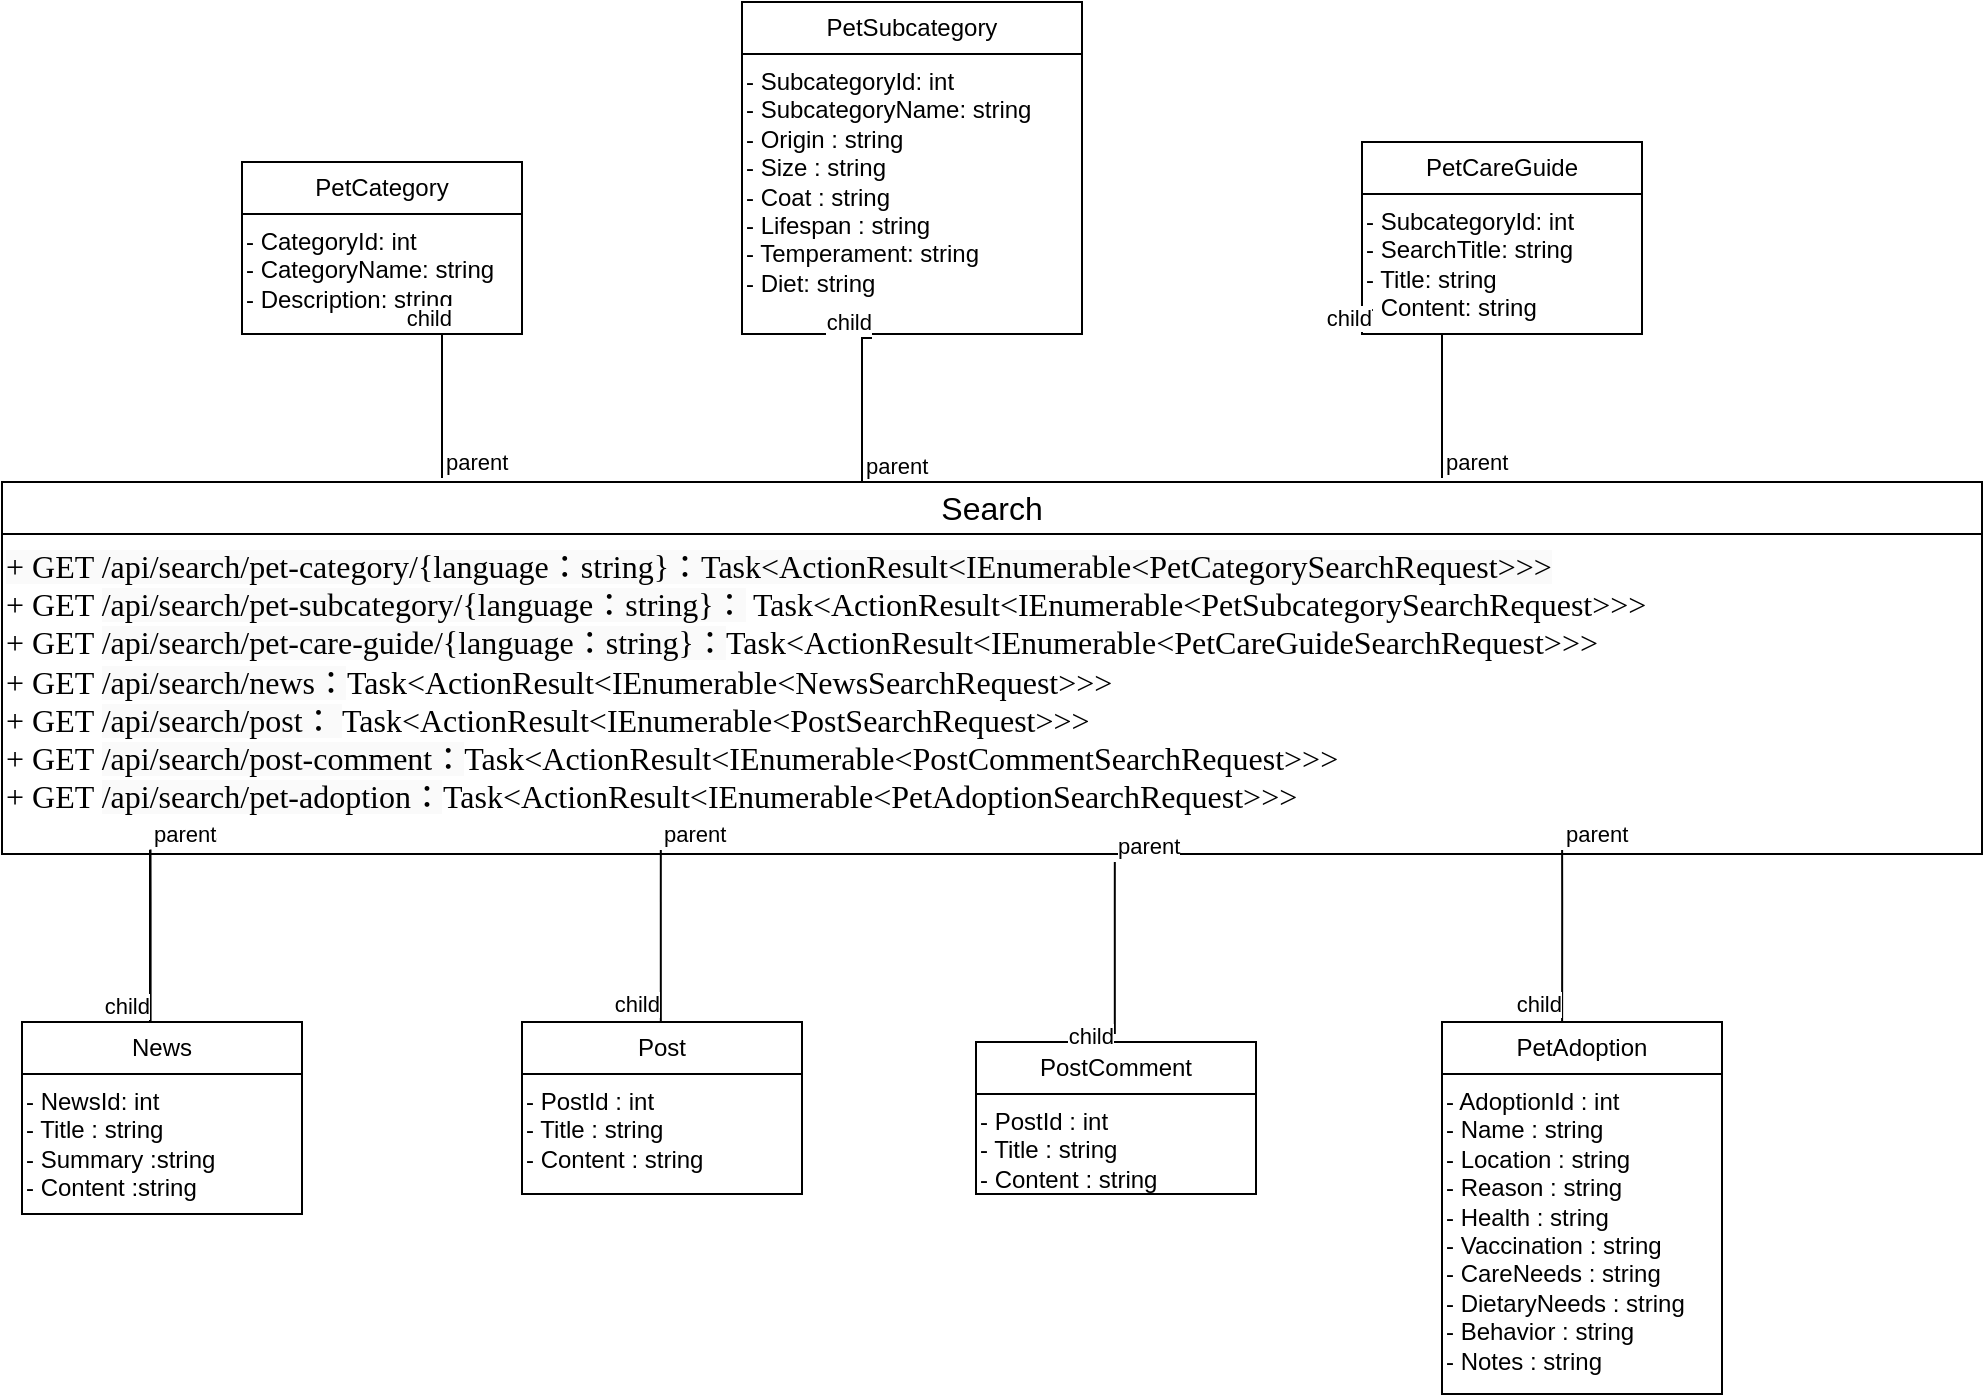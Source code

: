 <mxfile version="24.7.5">
  <diagram name="第 1 页" id="Wuvhs2JUpQ0M0c_sotPX">
    <mxGraphModel dx="1290" dy="1790" grid="1" gridSize="10" guides="1" tooltips="1" connect="1" arrows="1" fold="1" page="1" pageScale="1" pageWidth="827" pageHeight="1169" math="0" shadow="0">
      <root>
        <mxCell id="0" />
        <mxCell id="1" parent="0" />
        <mxCell id="nLmxBiJyVRuAtxwljrPT-5" value="&lt;font style=&quot;font-size: 16px;&quot;&gt;Search&lt;/font&gt;" style="swimlane;fontStyle=0;childLayout=stackLayout;horizontal=1;startSize=26;fillColor=none;horizontalStack=0;resizeParent=1;resizeParentMax=0;resizeLast=0;collapsible=1;marginBottom=0;whiteSpace=wrap;html=1;" parent="1" vertex="1">
          <mxGeometry x="200" y="110" width="990" height="186" as="geometry" />
        </mxCell>
        <mxCell id="nLmxBiJyVRuAtxwljrPT-9" value="&lt;span style=&quot;color: rgb(0, 0, 0); font-family: &amp;quot;Microsoft YaHei&amp;quot;; font-size: medium; font-style: normal; font-variant-ligatures: normal; font-variant-caps: normal; font-weight: 400; letter-spacing: normal; orphans: 2; text-align: start; text-indent: 0px; text-transform: none; widows: 2; word-spacing: 0px; -webkit-text-stroke-width: 0px; white-space: pre; background-color: rgb(250, 250, 250); text-decoration-thickness: initial; text-decoration-style: initial; text-decoration-color: initial; display: inline !important; float: none;&quot;&gt;+ GET /api/search/pet-category/{language：string}：Task&amp;lt;ActionResult&amp;lt;IEnumerable&amp;lt;PetCategorySearchRequest&amp;gt;&amp;gt;&amp;gt;&lt;/span&gt;&lt;div&gt;&lt;font size=&quot;3&quot; face=&quot;Microsoft YaHei&quot;&gt;&lt;span style=&quot;white-space: pre;&quot;&gt;+ GET &lt;/span&gt;&lt;/font&gt;&lt;span style=&quot;font-family: &amp;quot;Microsoft YaHei&amp;quot;; font-size: medium; white-space: pre; background-color: rgb(250, 250, 250);&quot;&gt;/api/search/pet-subcategory/{language：string}：&lt;/span&gt;&lt;font size=&quot;3&quot; face=&quot;Microsoft YaHei&quot;&gt;&lt;span style=&quot;white-space: pre;&quot;&gt; Task&amp;lt;ActionResult&amp;lt;IEnumerable&amp;lt;PetSubcategorySearchRequest&amp;gt;&amp;gt;&amp;gt;&lt;/span&gt;&lt;/font&gt;&lt;/div&gt;&lt;div&gt;&lt;font size=&quot;3&quot; face=&quot;Microsoft YaHei&quot;&gt;&lt;span style=&quot;white-space: pre;&quot;&gt;+ GET &lt;/span&gt;&lt;/font&gt;&lt;span style=&quot;font-family: &amp;quot;Microsoft YaHei&amp;quot;; font-size: medium; white-space: pre; background-color: rgb(250, 250, 250);&quot;&gt;/api/search/pet-care-guide/{language：string}：&lt;/span&gt;&lt;font size=&quot;3&quot; face=&quot;Microsoft YaHei&quot;&gt;&lt;span style=&quot;white-space: pre;&quot;&gt;Task&amp;lt;ActionResult&amp;lt;IEnumerable&amp;lt;PetCareGuideSearchRequest&amp;gt;&amp;gt;&amp;gt;&lt;/span&gt;&lt;/font&gt;&lt;/div&gt;&lt;div&gt;&lt;font size=&quot;3&quot; face=&quot;Microsoft YaHei&quot;&gt;&lt;span style=&quot;white-space: pre;&quot;&gt;+ GET &lt;/span&gt;&lt;/font&gt;&lt;span style=&quot;background-color: rgb(250, 250, 250); font-family: &amp;quot;Microsoft YaHei&amp;quot;; font-size: medium; white-space: pre;&quot;&gt;/api/search/news：&lt;/span&gt;&lt;span style=&quot;background-color: initial; white-space: pre;&quot;&gt;&lt;font size=&quot;3&quot; face=&quot;Microsoft YaHei&quot;&gt;Task&amp;lt;ActionResult&amp;lt;IEnumerable&amp;lt;NewsSearchRequest&amp;gt;&amp;gt;&amp;gt;&lt;/font&gt;&lt;/span&gt;&lt;/div&gt;&lt;div&gt;&lt;span style=&quot;background-color: initial; white-space: pre;&quot;&gt;&lt;font size=&quot;3&quot; face=&quot;Microsoft YaHei&quot;&gt;+ GET &lt;/font&gt;&lt;/span&gt;&lt;span style=&quot;background-color: rgb(250, 250, 250); font-family: &amp;quot;Microsoft YaHei&amp;quot;; font-size: medium; white-space: pre;&quot;&gt;/api/search/post： &lt;/span&gt;&lt;span style=&quot;background-color: initial; white-space: pre;&quot;&gt;&lt;font size=&quot;3&quot; face=&quot;Microsoft YaHei&quot;&gt;Task&amp;lt;ActionResult&amp;lt;IEnumerable&amp;lt;PostSearchRequest&amp;gt;&amp;gt;&amp;gt;&lt;/font&gt;&lt;/span&gt;&lt;/div&gt;&lt;div&gt;&lt;span style=&quot;background-color: initial; white-space: pre;&quot;&gt;&lt;font size=&quot;3&quot; face=&quot;Microsoft YaHei&quot;&gt;+ GET &lt;/font&gt;&lt;/span&gt;&lt;span style=&quot;background-color: rgb(250, 250, 250); font-family: &amp;quot;Microsoft YaHei&amp;quot;; font-size: medium; white-space: pre;&quot;&gt;/api/search/post-comment：&lt;/span&gt;&lt;span style=&quot;background-color: initial; white-space: pre;&quot;&gt;&lt;font size=&quot;3&quot; face=&quot;Microsoft YaHei&quot;&gt;Task&amp;lt;ActionResult&amp;lt;IEnumerable&amp;lt;PostCommentSearchRequest&amp;gt;&amp;gt;&amp;gt;&lt;/font&gt;&lt;/span&gt;&lt;/div&gt;&lt;div&gt;&lt;span style=&quot;background-color: initial; white-space: pre;&quot;&gt;&lt;font size=&quot;3&quot; face=&quot;Microsoft YaHei&quot;&gt;+ GET &lt;/font&gt;&lt;/span&gt;&lt;span style=&quot;background-color: rgb(250, 250, 250); font-family: &amp;quot;Microsoft YaHei&amp;quot;; font-size: medium; white-space: pre;&quot;&gt;/api/search/pet-adoption：&lt;/span&gt;&lt;span style=&quot;background-color: initial; white-space: pre;&quot;&gt;&lt;font size=&quot;3&quot; face=&quot;Microsoft YaHei&quot;&gt;Task&amp;lt;ActionResult&amp;lt;IEnumerable&amp;lt;PetAdoptionSearchRequest&amp;gt;&amp;gt;&amp;gt;&lt;/font&gt;&lt;/span&gt;&lt;/div&gt;" style="text;whiteSpace=wrap;html=1;" parent="nLmxBiJyVRuAtxwljrPT-5" vertex="1">
          <mxGeometry y="26" width="990" height="160" as="geometry" />
        </mxCell>
        <mxCell id="nLmxBiJyVRuAtxwljrPT-10" value="PetCategory" style="swimlane;fontStyle=0;childLayout=stackLayout;horizontal=1;startSize=26;fillColor=none;horizontalStack=0;resizeParent=1;resizeParentMax=0;resizeLast=0;collapsible=1;marginBottom=0;whiteSpace=wrap;html=1;" parent="1" vertex="1">
          <mxGeometry x="320" y="-50" width="140" height="86" as="geometry" />
        </mxCell>
        <mxCell id="nLmxBiJyVRuAtxwljrPT-40" value="- CategoryId: int&#xa;- CategoryName: string&#xa;- Description: string" style="text;whiteSpace=wrap;" parent="nLmxBiJyVRuAtxwljrPT-10" vertex="1">
          <mxGeometry y="26" width="140" height="60" as="geometry" />
        </mxCell>
        <mxCell id="nLmxBiJyVRuAtxwljrPT-14" value="PetSubcategory" style="swimlane;fontStyle=0;childLayout=stackLayout;horizontal=1;startSize=26;fillColor=none;horizontalStack=0;resizeParent=1;resizeParentMax=0;resizeLast=0;collapsible=1;marginBottom=0;whiteSpace=wrap;html=1;" parent="1" vertex="1">
          <mxGeometry x="570" y="-130" width="170" height="166" as="geometry" />
        </mxCell>
        <mxCell id="nLmxBiJyVRuAtxwljrPT-41" value="- SubcategoryId: int&#xa;- SubcategoryName: string &#xa;- Origin : string&#xa;- Size : string&#xa;- Coat : string&#xa;- Lifespan : string&#xa;- Temperament: string&#xa;- Diet: string" style="text;whiteSpace=wrap;" parent="nLmxBiJyVRuAtxwljrPT-14" vertex="1">
          <mxGeometry y="26" width="170" height="140" as="geometry" />
        </mxCell>
        <mxCell id="nLmxBiJyVRuAtxwljrPT-18" value="PetCareGuide" style="swimlane;fontStyle=0;childLayout=stackLayout;horizontal=1;startSize=26;fillColor=none;horizontalStack=0;resizeParent=1;resizeParentMax=0;resizeLast=0;collapsible=1;marginBottom=0;whiteSpace=wrap;html=1;" parent="1" vertex="1">
          <mxGeometry x="880" y="-60" width="140" height="96" as="geometry" />
        </mxCell>
        <mxCell id="nLmxBiJyVRuAtxwljrPT-44" value="- SubcategoryId: int&#xa;- SearchTitle: string&#xa;- Title: string&#xa;- Content: string" style="text;whiteSpace=wrap;" parent="nLmxBiJyVRuAtxwljrPT-18" vertex="1">
          <mxGeometry y="26" width="140" height="70" as="geometry" />
        </mxCell>
        <mxCell id="nLmxBiJyVRuAtxwljrPT-22" value="News" style="swimlane;fontStyle=0;childLayout=stackLayout;horizontal=1;startSize=26;fillColor=none;horizontalStack=0;resizeParent=1;resizeParentMax=0;resizeLast=0;collapsible=1;marginBottom=0;whiteSpace=wrap;html=1;" parent="1" vertex="1">
          <mxGeometry x="210" y="380" width="140" height="96" as="geometry" />
        </mxCell>
        <mxCell id="nLmxBiJyVRuAtxwljrPT-45" value="- NewsId: int&#xa;- Title : string&#xa;- Summary :string&#xa;- Content :string" style="text;whiteSpace=wrap;" parent="nLmxBiJyVRuAtxwljrPT-22" vertex="1">
          <mxGeometry y="26" width="140" height="70" as="geometry" />
        </mxCell>
        <mxCell id="nLmxBiJyVRuAtxwljrPT-26" value="Post" style="swimlane;fontStyle=0;childLayout=stackLayout;horizontal=1;startSize=26;fillColor=none;horizontalStack=0;resizeParent=1;resizeParentMax=0;resizeLast=0;collapsible=1;marginBottom=0;whiteSpace=wrap;html=1;" parent="1" vertex="1">
          <mxGeometry x="460" y="380" width="140" height="86" as="geometry" />
        </mxCell>
        <mxCell id="nLmxBiJyVRuAtxwljrPT-46" value="- PostId : int&#xa;- Title : string&#xa;- Content : string" style="text;whiteSpace=wrap;" parent="nLmxBiJyVRuAtxwljrPT-26" vertex="1">
          <mxGeometry y="26" width="140" height="60" as="geometry" />
        </mxCell>
        <mxCell id="nLmxBiJyVRuAtxwljrPT-30" value="PostComment" style="swimlane;fontStyle=0;childLayout=stackLayout;horizontal=1;startSize=26;fillColor=none;horizontalStack=0;resizeParent=1;resizeParentMax=0;resizeLast=0;collapsible=1;marginBottom=0;whiteSpace=wrap;html=1;" parent="1" vertex="1">
          <mxGeometry x="687" y="390" width="140" height="76" as="geometry" />
        </mxCell>
        <mxCell id="nLmxBiJyVRuAtxwljrPT-47" value="- PostId : int &#xa;- Title : string&#xa;- Content : string" style="text;whiteSpace=wrap;" parent="nLmxBiJyVRuAtxwljrPT-30" vertex="1">
          <mxGeometry y="26" width="140" height="50" as="geometry" />
        </mxCell>
        <mxCell id="nLmxBiJyVRuAtxwljrPT-34" value="PetAdoption" style="swimlane;fontStyle=0;childLayout=stackLayout;horizontal=1;startSize=26;fillColor=none;horizontalStack=0;resizeParent=1;resizeParentMax=0;resizeLast=0;collapsible=1;marginBottom=0;whiteSpace=wrap;html=1;" parent="1" vertex="1">
          <mxGeometry x="920" y="380" width="140" height="186" as="geometry" />
        </mxCell>
        <mxCell id="nLmxBiJyVRuAtxwljrPT-48" value="- AdoptionId : int&#xa;- Name : string&#xa;- Location : string&#xa;- Reason : string&#xa;- Health : string&#xa;- Vaccination : string&#xa;- CareNeeds : string&#xa;- DietaryNeeds : string&#xa;- Behavior : string&#xa;- Notes : string" style="text;whiteSpace=wrap;" parent="nLmxBiJyVRuAtxwljrPT-34" vertex="1">
          <mxGeometry y="26" width="140" height="160" as="geometry" />
        </mxCell>
        <mxCell id="nLmxBiJyVRuAtxwljrPT-60" value="" style="endArrow=none;html=1;edgeStyle=orthogonalEdgeStyle;rounded=0;exitX=0.075;exitY=0.986;exitDx=0;exitDy=0;exitPerimeter=0;" parent="1" source="nLmxBiJyVRuAtxwljrPT-9" target="nLmxBiJyVRuAtxwljrPT-22" edge="1">
          <mxGeometry relative="1" as="geometry">
            <mxPoint x="270" y="330" as="sourcePoint" />
            <mxPoint x="430" y="330" as="targetPoint" />
            <Array as="points">
              <mxPoint x="274" y="320" />
              <mxPoint x="274" y="320" />
            </Array>
          </mxGeometry>
        </mxCell>
        <mxCell id="nLmxBiJyVRuAtxwljrPT-61" value="parent" style="edgeLabel;resizable=0;html=1;align=left;verticalAlign=bottom;" parent="nLmxBiJyVRuAtxwljrPT-60" connectable="0" vertex="1">
          <mxGeometry x="-1" relative="1" as="geometry" />
        </mxCell>
        <mxCell id="nLmxBiJyVRuAtxwljrPT-62" value="child" style="edgeLabel;resizable=0;html=1;align=right;verticalAlign=bottom;" parent="nLmxBiJyVRuAtxwljrPT-60" connectable="0" vertex="1">
          <mxGeometry x="1" relative="1" as="geometry" />
        </mxCell>
        <mxCell id="nLmxBiJyVRuAtxwljrPT-63" value="" style="endArrow=none;html=1;edgeStyle=orthogonalEdgeStyle;rounded=0;exitX=0.075;exitY=0.986;exitDx=0;exitDy=0;exitPerimeter=0;" parent="1" edge="1">
          <mxGeometry relative="1" as="geometry">
            <mxPoint x="529.41" y="294" as="sourcePoint" />
            <mxPoint x="529.41" y="380" as="targetPoint" />
            <Array as="points">
              <mxPoint x="529.41" y="320" />
              <mxPoint x="529.41" y="320" />
            </Array>
          </mxGeometry>
        </mxCell>
        <mxCell id="nLmxBiJyVRuAtxwljrPT-64" value="parent" style="edgeLabel;resizable=0;html=1;align=left;verticalAlign=bottom;" parent="nLmxBiJyVRuAtxwljrPT-63" connectable="0" vertex="1">
          <mxGeometry x="-1" relative="1" as="geometry" />
        </mxCell>
        <mxCell id="nLmxBiJyVRuAtxwljrPT-65" value="child" style="edgeLabel;resizable=0;html=1;align=right;verticalAlign=bottom;" parent="nLmxBiJyVRuAtxwljrPT-63" connectable="0" vertex="1">
          <mxGeometry x="1" relative="1" as="geometry" />
        </mxCell>
        <mxCell id="nLmxBiJyVRuAtxwljrPT-66" value="" style="endArrow=none;html=1;edgeStyle=orthogonalEdgeStyle;rounded=0;exitX=0.075;exitY=0.986;exitDx=0;exitDy=0;exitPerimeter=0;" parent="1" edge="1">
          <mxGeometry relative="1" as="geometry">
            <mxPoint x="756.41" y="300" as="sourcePoint" />
            <mxPoint x="756.41" y="386" as="targetPoint" />
            <Array as="points">
              <mxPoint x="756.41" y="326" />
              <mxPoint x="756.41" y="326" />
            </Array>
          </mxGeometry>
        </mxCell>
        <mxCell id="nLmxBiJyVRuAtxwljrPT-67" value="parent" style="edgeLabel;resizable=0;html=1;align=left;verticalAlign=bottom;" parent="nLmxBiJyVRuAtxwljrPT-66" connectable="0" vertex="1">
          <mxGeometry x="-1" relative="1" as="geometry" />
        </mxCell>
        <mxCell id="nLmxBiJyVRuAtxwljrPT-68" value="child" style="edgeLabel;resizable=0;html=1;align=right;verticalAlign=bottom;" parent="nLmxBiJyVRuAtxwljrPT-66" connectable="0" vertex="1">
          <mxGeometry x="1" relative="1" as="geometry">
            <mxPoint y="10" as="offset" />
          </mxGeometry>
        </mxCell>
        <mxCell id="nLmxBiJyVRuAtxwljrPT-69" value="" style="endArrow=none;html=1;edgeStyle=orthogonalEdgeStyle;rounded=0;exitX=0.075;exitY=0.986;exitDx=0;exitDy=0;exitPerimeter=0;" parent="1" edge="1">
          <mxGeometry relative="1" as="geometry">
            <mxPoint x="274" y="294" as="sourcePoint" />
            <mxPoint x="274" y="380" as="targetPoint" />
            <Array as="points">
              <mxPoint x="274" y="320" />
              <mxPoint x="274" y="320" />
            </Array>
          </mxGeometry>
        </mxCell>
        <mxCell id="nLmxBiJyVRuAtxwljrPT-70" value="parent" style="edgeLabel;resizable=0;html=1;align=left;verticalAlign=bottom;" parent="nLmxBiJyVRuAtxwljrPT-69" connectable="0" vertex="1">
          <mxGeometry x="-1" relative="1" as="geometry" />
        </mxCell>
        <mxCell id="nLmxBiJyVRuAtxwljrPT-71" value="child" style="edgeLabel;resizable=0;html=1;align=right;verticalAlign=bottom;" parent="nLmxBiJyVRuAtxwljrPT-69" connectable="0" vertex="1">
          <mxGeometry x="1" relative="1" as="geometry" />
        </mxCell>
        <mxCell id="nLmxBiJyVRuAtxwljrPT-72" value="" style="endArrow=none;html=1;edgeStyle=orthogonalEdgeStyle;rounded=0;exitX=0.075;exitY=0.986;exitDx=0;exitDy=0;exitPerimeter=0;" parent="1" edge="1">
          <mxGeometry relative="1" as="geometry">
            <mxPoint x="980.06" y="294" as="sourcePoint" />
            <mxPoint x="980.06" y="380" as="targetPoint" />
            <Array as="points">
              <mxPoint x="980.06" y="320" />
              <mxPoint x="980.06" y="320" />
            </Array>
          </mxGeometry>
        </mxCell>
        <mxCell id="nLmxBiJyVRuAtxwljrPT-73" value="parent" style="edgeLabel;resizable=0;html=1;align=left;verticalAlign=bottom;" parent="nLmxBiJyVRuAtxwljrPT-72" connectable="0" vertex="1">
          <mxGeometry x="-1" relative="1" as="geometry" />
        </mxCell>
        <mxCell id="nLmxBiJyVRuAtxwljrPT-74" value="child" style="edgeLabel;resizable=0;html=1;align=right;verticalAlign=bottom;" parent="nLmxBiJyVRuAtxwljrPT-72" connectable="0" vertex="1">
          <mxGeometry x="1" relative="1" as="geometry" />
        </mxCell>
        <mxCell id="nLmxBiJyVRuAtxwljrPT-81" value="" style="endArrow=none;html=1;edgeStyle=orthogonalEdgeStyle;rounded=0;entryX=0.75;entryY=1;entryDx=0;entryDy=0;" parent="1" target="nLmxBiJyVRuAtxwljrPT-40" edge="1">
          <mxGeometry relative="1" as="geometry">
            <mxPoint x="420" y="108" as="sourcePoint" />
            <mxPoint x="420" y="60" as="targetPoint" />
            <Array as="points">
              <mxPoint x="420" y="108" />
              <mxPoint x="420" y="36" />
            </Array>
          </mxGeometry>
        </mxCell>
        <mxCell id="nLmxBiJyVRuAtxwljrPT-82" value="parent" style="edgeLabel;resizable=0;html=1;align=left;verticalAlign=bottom;" parent="nLmxBiJyVRuAtxwljrPT-81" connectable="0" vertex="1">
          <mxGeometry x="-1" relative="1" as="geometry" />
        </mxCell>
        <mxCell id="nLmxBiJyVRuAtxwljrPT-83" value="child" style="edgeLabel;resizable=0;html=1;align=right;verticalAlign=bottom;" parent="nLmxBiJyVRuAtxwljrPT-81" connectable="0" vertex="1">
          <mxGeometry x="1" relative="1" as="geometry" />
        </mxCell>
        <mxCell id="nLmxBiJyVRuAtxwljrPT-84" value="" style="endArrow=none;html=1;edgeStyle=orthogonalEdgeStyle;rounded=0;entryX=0.75;entryY=1;entryDx=0;entryDy=0;" parent="1" edge="1">
          <mxGeometry relative="1" as="geometry">
            <mxPoint x="630" y="110" as="sourcePoint" />
            <mxPoint x="635" y="38" as="targetPoint" />
            <Array as="points">
              <mxPoint x="630" y="110" />
              <mxPoint x="630" y="38" />
            </Array>
          </mxGeometry>
        </mxCell>
        <mxCell id="nLmxBiJyVRuAtxwljrPT-85" value="parent" style="edgeLabel;resizable=0;html=1;align=left;verticalAlign=bottom;" parent="nLmxBiJyVRuAtxwljrPT-84" connectable="0" vertex="1">
          <mxGeometry x="-1" relative="1" as="geometry" />
        </mxCell>
        <mxCell id="nLmxBiJyVRuAtxwljrPT-86" value="child" style="edgeLabel;resizable=0;html=1;align=right;verticalAlign=bottom;" parent="nLmxBiJyVRuAtxwljrPT-84" connectable="0" vertex="1">
          <mxGeometry x="1" relative="1" as="geometry" />
        </mxCell>
        <mxCell id="nLmxBiJyVRuAtxwljrPT-87" value="" style="endArrow=none;html=1;edgeStyle=orthogonalEdgeStyle;rounded=0;entryX=0.75;entryY=1;entryDx=0;entryDy=0;" parent="1" edge="1">
          <mxGeometry relative="1" as="geometry">
            <mxPoint x="920" y="108" as="sourcePoint" />
            <mxPoint x="925" y="36" as="targetPoint" />
            <Array as="points">
              <mxPoint x="920" y="108" />
              <mxPoint x="920" y="36" />
            </Array>
          </mxGeometry>
        </mxCell>
        <mxCell id="nLmxBiJyVRuAtxwljrPT-88" value="parent" style="edgeLabel;resizable=0;html=1;align=left;verticalAlign=bottom;" parent="nLmxBiJyVRuAtxwljrPT-87" connectable="0" vertex="1">
          <mxGeometry x="-1" relative="1" as="geometry" />
        </mxCell>
        <mxCell id="nLmxBiJyVRuAtxwljrPT-89" value="child" style="edgeLabel;resizable=0;html=1;align=right;verticalAlign=bottom;" parent="nLmxBiJyVRuAtxwljrPT-87" connectable="0" vertex="1">
          <mxGeometry x="1" relative="1" as="geometry">
            <mxPoint x="-40" as="offset" />
          </mxGeometry>
        </mxCell>
      </root>
    </mxGraphModel>
  </diagram>
</mxfile>
